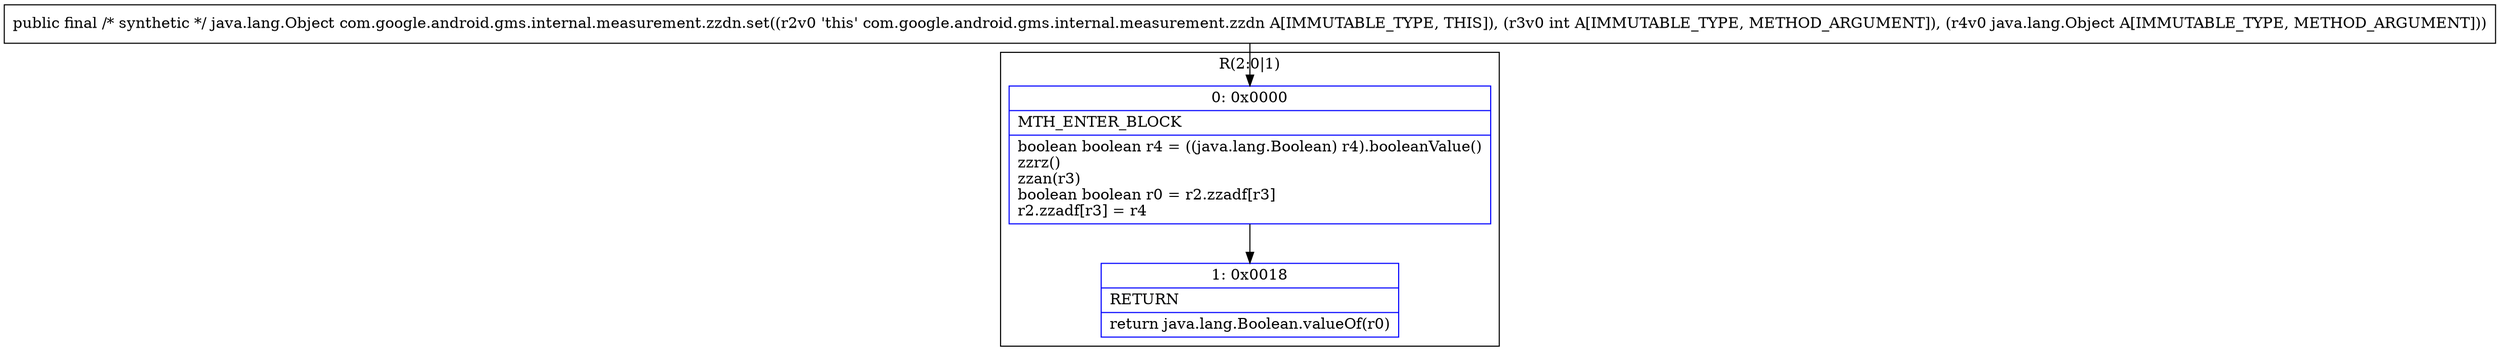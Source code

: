 digraph "CFG forcom.google.android.gms.internal.measurement.zzdn.set(ILjava\/lang\/Object;)Ljava\/lang\/Object;" {
subgraph cluster_Region_843191165 {
label = "R(2:0|1)";
node [shape=record,color=blue];
Node_0 [shape=record,label="{0\:\ 0x0000|MTH_ENTER_BLOCK\l|boolean boolean r4 = ((java.lang.Boolean) r4).booleanValue()\lzzrz()\lzzan(r3)\lboolean boolean r0 = r2.zzadf[r3]\lr2.zzadf[r3] = r4\l}"];
Node_1 [shape=record,label="{1\:\ 0x0018|RETURN\l|return java.lang.Boolean.valueOf(r0)\l}"];
}
MethodNode[shape=record,label="{public final \/* synthetic *\/ java.lang.Object com.google.android.gms.internal.measurement.zzdn.set((r2v0 'this' com.google.android.gms.internal.measurement.zzdn A[IMMUTABLE_TYPE, THIS]), (r3v0 int A[IMMUTABLE_TYPE, METHOD_ARGUMENT]), (r4v0 java.lang.Object A[IMMUTABLE_TYPE, METHOD_ARGUMENT])) }"];
MethodNode -> Node_0;
Node_0 -> Node_1;
}

